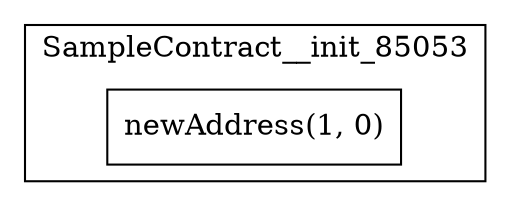 digraph "zero-address" {
    node [shape=box];
    subgraph "cluster_SampleContract__init_85053" {
        label="SampleContract__init_85053";
        "SampleContract__init_85053_141" [label="newAddress(1, 0)"];
    }
}
